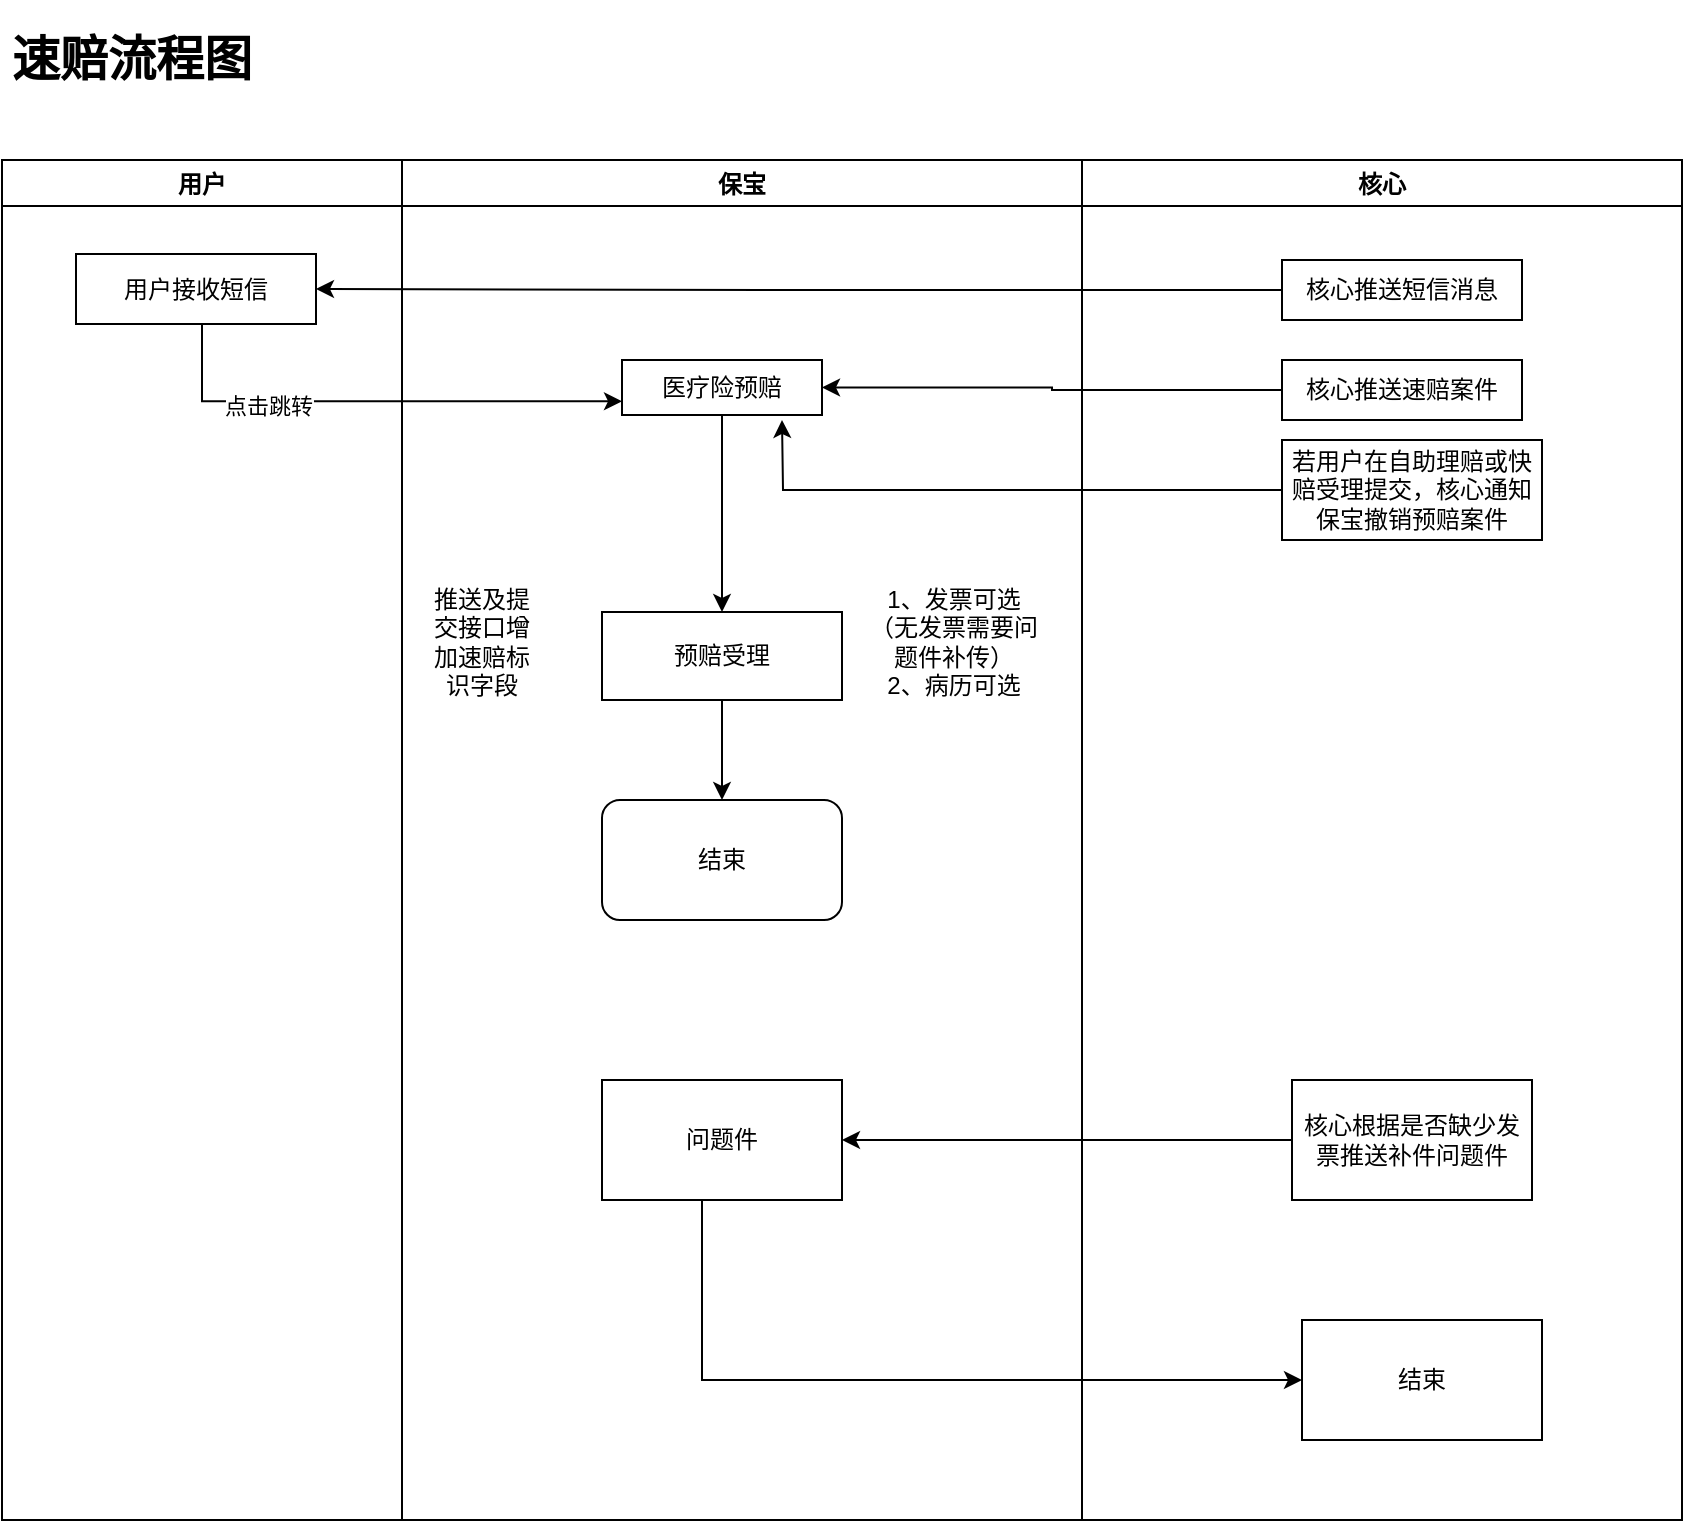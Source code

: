 <mxfile version="17.4.1" type="github">
  <diagram id="3Y5AjIoROVw2XikMYGVx" name="第 1 页">
    <mxGraphModel dx="2889" dy="1157" grid="1" gridSize="10" guides="1" tooltips="1" connect="1" arrows="1" fold="1" page="1" pageScale="1" pageWidth="827" pageHeight="1169" math="0" shadow="0">
      <root>
        <mxCell id="0" />
        <mxCell id="1" parent="0" />
        <mxCell id="Gyh6B-k8xLfmTIPgiNuV-2" value="&lt;h1&gt;速赔流程图&lt;/h1&gt;" style="text;html=1;strokeColor=none;fillColor=none;spacing=5;spacingTop=-20;whiteSpace=wrap;overflow=hidden;rounded=0;" parent="1" vertex="1">
          <mxGeometry x="-50" y="150" width="150" height="50" as="geometry" />
        </mxCell>
        <mxCell id="DjIvu_O5Mz-OI4DJPFh0-2" value="保宝" style="swimlane;" vertex="1" parent="1">
          <mxGeometry x="150" y="220" width="340" height="680" as="geometry" />
        </mxCell>
        <mxCell id="DjIvu_O5Mz-OI4DJPFh0-20" value="" style="edgeStyle=orthogonalEdgeStyle;rounded=0;orthogonalLoop=1;jettySize=auto;html=1;" edge="1" parent="DjIvu_O5Mz-OI4DJPFh0-2" source="DjIvu_O5Mz-OI4DJPFh0-10" target="DjIvu_O5Mz-OI4DJPFh0-19">
          <mxGeometry relative="1" as="geometry" />
        </mxCell>
        <mxCell id="DjIvu_O5Mz-OI4DJPFh0-10" value="医疗险预赔" style="whiteSpace=wrap;html=1;rounded=0;" vertex="1" parent="DjIvu_O5Mz-OI4DJPFh0-2">
          <mxGeometry x="110" y="100" width="100" height="27.5" as="geometry" />
        </mxCell>
        <mxCell id="DjIvu_O5Mz-OI4DJPFh0-27" value="" style="edgeStyle=orthogonalEdgeStyle;rounded=0;orthogonalLoop=1;jettySize=auto;html=1;" edge="1" parent="DjIvu_O5Mz-OI4DJPFh0-2" source="DjIvu_O5Mz-OI4DJPFh0-19" target="DjIvu_O5Mz-OI4DJPFh0-24">
          <mxGeometry relative="1" as="geometry" />
        </mxCell>
        <mxCell id="DjIvu_O5Mz-OI4DJPFh0-19" value="预赔受理" style="whiteSpace=wrap;html=1;rounded=0;" vertex="1" parent="DjIvu_O5Mz-OI4DJPFh0-2">
          <mxGeometry x="100" y="226" width="120" height="44" as="geometry" />
        </mxCell>
        <mxCell id="DjIvu_O5Mz-OI4DJPFh0-21" value="1、发票可选（无发票需要问题件补传）&lt;br&gt;2、病历可选" style="text;html=1;strokeColor=none;fillColor=none;align=center;verticalAlign=middle;whiteSpace=wrap;rounded=0;" vertex="1" parent="DjIvu_O5Mz-OI4DJPFh0-2">
          <mxGeometry x="233" y="226" width="86" height="30" as="geometry" />
        </mxCell>
        <mxCell id="DjIvu_O5Mz-OI4DJPFh0-24" value="结束" style="rounded=1;whiteSpace=wrap;html=1;" vertex="1" parent="DjIvu_O5Mz-OI4DJPFh0-2">
          <mxGeometry x="100" y="320" width="120" height="60" as="geometry" />
        </mxCell>
        <mxCell id="DjIvu_O5Mz-OI4DJPFh0-30" value="问题件" style="rounded=0;whiteSpace=wrap;html=1;" vertex="1" parent="DjIvu_O5Mz-OI4DJPFh0-2">
          <mxGeometry x="100" y="460" width="120" height="60" as="geometry" />
        </mxCell>
        <mxCell id="DjIvu_O5Mz-OI4DJPFh0-34" value="推送及提交接口增加速赔标识字段" style="text;html=1;strokeColor=none;fillColor=none;align=center;verticalAlign=middle;whiteSpace=wrap;rounded=0;" vertex="1" parent="DjIvu_O5Mz-OI4DJPFh0-2">
          <mxGeometry x="10" y="226" width="60" height="30" as="geometry" />
        </mxCell>
        <mxCell id="DjIvu_O5Mz-OI4DJPFh0-4" value="核心" style="swimlane;" vertex="1" parent="1">
          <mxGeometry x="490" y="220" width="300" height="680" as="geometry" />
        </mxCell>
        <mxCell id="DjIvu_O5Mz-OI4DJPFh0-5" value="核心推送速赔案件" style="rounded=0;whiteSpace=wrap;html=1;" vertex="1" parent="DjIvu_O5Mz-OI4DJPFh0-4">
          <mxGeometry x="100" y="100" width="120" height="30" as="geometry" />
        </mxCell>
        <mxCell id="DjIvu_O5Mz-OI4DJPFh0-7" value="核心推送短信消息" style="rounded=0;whiteSpace=wrap;html=1;" vertex="1" parent="DjIvu_O5Mz-OI4DJPFh0-4">
          <mxGeometry x="100" y="50" width="120" height="30" as="geometry" />
        </mxCell>
        <mxCell id="DjIvu_O5Mz-OI4DJPFh0-22" value="若用户在自助理赔或快赔受理提交，核心通知保宝撤销预赔案件" style="rounded=0;whiteSpace=wrap;html=1;" vertex="1" parent="DjIvu_O5Mz-OI4DJPFh0-4">
          <mxGeometry x="100" y="140" width="130" height="50" as="geometry" />
        </mxCell>
        <mxCell id="DjIvu_O5Mz-OI4DJPFh0-29" value="核心根据是否缺少发票推送补件问题件" style="rounded=0;whiteSpace=wrap;html=1;" vertex="1" parent="DjIvu_O5Mz-OI4DJPFh0-4">
          <mxGeometry x="105" y="460" width="120" height="60" as="geometry" />
        </mxCell>
        <mxCell id="DjIvu_O5Mz-OI4DJPFh0-33" value="结束" style="rounded=0;whiteSpace=wrap;html=1;" vertex="1" parent="DjIvu_O5Mz-OI4DJPFh0-4">
          <mxGeometry x="110" y="580" width="120" height="60" as="geometry" />
        </mxCell>
        <mxCell id="DjIvu_O5Mz-OI4DJPFh0-9" value="" style="edgeStyle=orthogonalEdgeStyle;rounded=0;orthogonalLoop=1;jettySize=auto;html=1;" edge="1" parent="1" source="DjIvu_O5Mz-OI4DJPFh0-7" target="DjIvu_O5Mz-OI4DJPFh0-8">
          <mxGeometry relative="1" as="geometry" />
        </mxCell>
        <mxCell id="DjIvu_O5Mz-OI4DJPFh0-11" value="" style="edgeStyle=orthogonalEdgeStyle;rounded=0;orthogonalLoop=1;jettySize=auto;html=1;" edge="1" parent="1" source="DjIvu_O5Mz-OI4DJPFh0-5" target="DjIvu_O5Mz-OI4DJPFh0-10">
          <mxGeometry relative="1" as="geometry" />
        </mxCell>
        <mxCell id="DjIvu_O5Mz-OI4DJPFh0-16" value="用户" style="swimlane;" vertex="1" parent="1">
          <mxGeometry x="-50" y="220" width="200" height="680" as="geometry" />
        </mxCell>
        <mxCell id="DjIvu_O5Mz-OI4DJPFh0-8" value="用户接收短信" style="whiteSpace=wrap;html=1;rounded=0;" vertex="1" parent="DjIvu_O5Mz-OI4DJPFh0-16">
          <mxGeometry x="37" y="47" width="120" height="35" as="geometry" />
        </mxCell>
        <mxCell id="DjIvu_O5Mz-OI4DJPFh0-17" style="edgeStyle=orthogonalEdgeStyle;rounded=0;orthogonalLoop=1;jettySize=auto;html=1;entryX=0;entryY=0.75;entryDx=0;entryDy=0;" edge="1" parent="1" source="DjIvu_O5Mz-OI4DJPFh0-8" target="DjIvu_O5Mz-OI4DJPFh0-10">
          <mxGeometry relative="1" as="geometry">
            <Array as="points">
              <mxPoint x="50" y="341" />
            </Array>
          </mxGeometry>
        </mxCell>
        <mxCell id="DjIvu_O5Mz-OI4DJPFh0-18" value="点击跳转" style="edgeLabel;html=1;align=center;verticalAlign=middle;resizable=0;points=[];" vertex="1" connectable="0" parent="DjIvu_O5Mz-OI4DJPFh0-17">
          <mxGeometry x="-0.424" y="-2" relative="1" as="geometry">
            <mxPoint as="offset" />
          </mxGeometry>
        </mxCell>
        <mxCell id="DjIvu_O5Mz-OI4DJPFh0-23" style="edgeStyle=orthogonalEdgeStyle;rounded=0;orthogonalLoop=1;jettySize=auto;html=1;" edge="1" parent="1" source="DjIvu_O5Mz-OI4DJPFh0-22">
          <mxGeometry relative="1" as="geometry">
            <mxPoint x="340" y="350" as="targetPoint" />
          </mxGeometry>
        </mxCell>
        <mxCell id="DjIvu_O5Mz-OI4DJPFh0-31" value="" style="edgeStyle=orthogonalEdgeStyle;rounded=0;orthogonalLoop=1;jettySize=auto;html=1;" edge="1" parent="1" source="DjIvu_O5Mz-OI4DJPFh0-29" target="DjIvu_O5Mz-OI4DJPFh0-30">
          <mxGeometry relative="1" as="geometry" />
        </mxCell>
        <mxCell id="DjIvu_O5Mz-OI4DJPFh0-32" style="edgeStyle=orthogonalEdgeStyle;rounded=0;orthogonalLoop=1;jettySize=auto;html=1;entryX=0;entryY=0.5;entryDx=0;entryDy=0;" edge="1" parent="1" source="DjIvu_O5Mz-OI4DJPFh0-30" target="DjIvu_O5Mz-OI4DJPFh0-33">
          <mxGeometry relative="1" as="geometry">
            <mxPoint x="320" y="790" as="targetPoint" />
            <Array as="points">
              <mxPoint x="300" y="830" />
            </Array>
          </mxGeometry>
        </mxCell>
      </root>
    </mxGraphModel>
  </diagram>
</mxfile>
